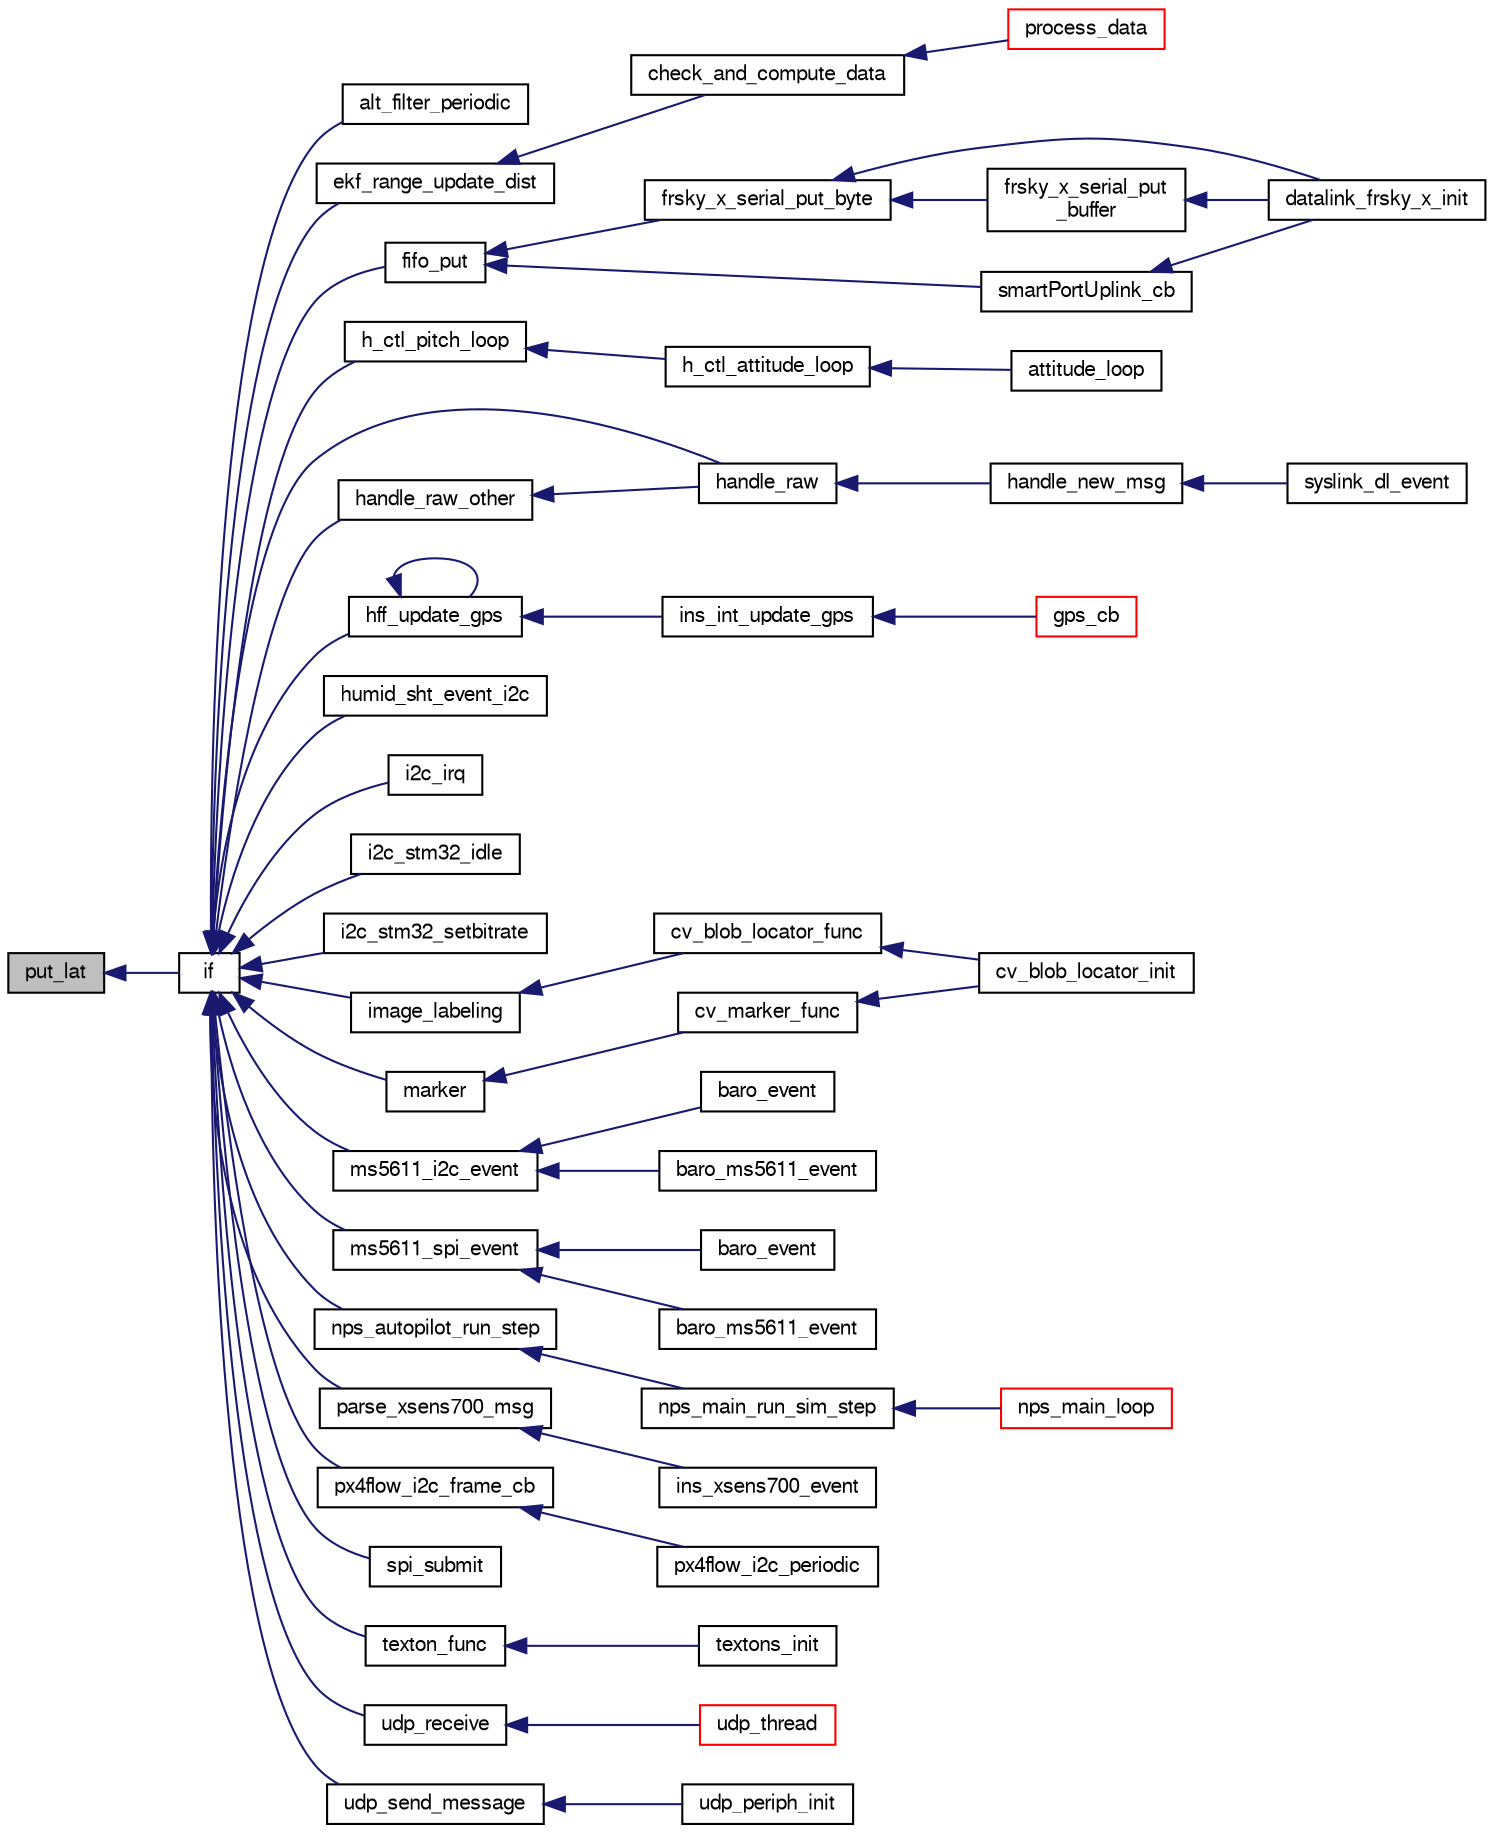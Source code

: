 digraph "put_lat"
{
  edge [fontname="FreeSans",fontsize="10",labelfontname="FreeSans",labelfontsize="10"];
  node [fontname="FreeSans",fontsize="10",shape=record];
  rankdir="LR";
  Node1 [label="put_lat",height=0.2,width=0.4,color="black", fillcolor="grey75", style="filled", fontcolor="black"];
  Node1 -> Node2 [dir="back",color="midnightblue",fontsize="10",style="solid",fontname="FreeSans"];
  Node2 [label="if",height=0.2,width=0.4,color="black", fillcolor="white", style="filled",URL="$e__identification__fr_8c.html#a92cffae21318c1d983c63f3afa2a8d87"];
  Node2 -> Node3 [dir="back",color="midnightblue",fontsize="10",style="solid",fontname="FreeSans"];
  Node3 [label="alt_filter_periodic",height=0.2,width=0.4,color="black", fillcolor="white", style="filled",URL="$alt__filter_8h.html#acb1c5bf01229d55cd2a7542a49e37ec8"];
  Node2 -> Node4 [dir="back",color="midnightblue",fontsize="10",style="solid",fontname="FreeSans"];
  Node4 [label="ekf_range_update_dist",height=0.2,width=0.4,color="black", fillcolor="white", style="filled",URL="$ekf__range_8h.html#a6778974be3a678696790a30c04315a72",tooltip="Update step based on each new distance data. "];
  Node4 -> Node5 [dir="back",color="midnightblue",fontsize="10",style="solid",fontname="FreeSans"];
  Node5 [label="check_and_compute_data",height=0.2,width=0.4,color="black", fillcolor="white", style="filled",URL="$dw1000__arduino_8c.html#a61ebb26ab28d54f27878ffeb87febfe9",tooltip="check new data and compute with the proper algorithm "];
  Node5 -> Node6 [dir="back",color="midnightblue",fontsize="10",style="solid",fontname="FreeSans"];
  Node6 [label="process_data",height=0.2,width=0.4,color="red", fillcolor="white", style="filled",URL="$dw1000__arduino_8c.html#acac53dcc1b2e1d953c1642b3b15afe4c"];
  Node2 -> Node7 [dir="back",color="midnightblue",fontsize="10",style="solid",fontname="FreeSans"];
  Node7 [label="fifo_put",height=0.2,width=0.4,color="black", fillcolor="white", style="filled",URL="$frsky__x_8c.html#ae3001fd8504f8ad30ee40a958da7bf0c"];
  Node7 -> Node8 [dir="back",color="midnightblue",fontsize="10",style="solid",fontname="FreeSans"];
  Node8 [label="frsky_x_serial_put_byte",height=0.2,width=0.4,color="black", fillcolor="white", style="filled",URL="$frsky__x_8c.html#adfc11fb9defc0b2418edb24b1fa921cf"];
  Node8 -> Node9 [dir="back",color="midnightblue",fontsize="10",style="solid",fontname="FreeSans"];
  Node9 [label="datalink_frsky_x_init",height=0.2,width=0.4,color="black", fillcolor="white", style="filled",URL="$frsky__x_8h.html#a02e506771b84a9f590d180ffc053b11a"];
  Node8 -> Node10 [dir="back",color="midnightblue",fontsize="10",style="solid",fontname="FreeSans"];
  Node10 [label="frsky_x_serial_put\l_buffer",height=0.2,width=0.4,color="black", fillcolor="white", style="filled",URL="$frsky__x_8c.html#a5dd04719fb15ba4f54c826aca5aae8ad"];
  Node10 -> Node9 [dir="back",color="midnightblue",fontsize="10",style="solid",fontname="FreeSans"];
  Node7 -> Node11 [dir="back",color="midnightblue",fontsize="10",style="solid",fontname="FreeSans"];
  Node11 [label="smartPortUplink_cb",height=0.2,width=0.4,color="black", fillcolor="white", style="filled",URL="$frsky__x_8c.html#ac745280f849c2fc887d6a00050e20aeb"];
  Node11 -> Node9 [dir="back",color="midnightblue",fontsize="10",style="solid",fontname="FreeSans"];
  Node2 -> Node12 [dir="back",color="midnightblue",fontsize="10",style="solid",fontname="FreeSans"];
  Node12 [label="h_ctl_pitch_loop",height=0.2,width=0.4,color="black", fillcolor="white", style="filled",URL="$stabilization__adaptive_8c.html#a10c9851e192217d5a4e7b6dc98e16c2d"];
  Node12 -> Node13 [dir="back",color="midnightblue",fontsize="10",style="solid",fontname="FreeSans"];
  Node13 [label="h_ctl_attitude_loop",height=0.2,width=0.4,color="black", fillcolor="white", style="filled",URL="$fixedwing_2stabilization_2stabilization__attitude_8h.html#a86f0d47644538be1345aab19c7dc3de4"];
  Node13 -> Node14 [dir="back",color="midnightblue",fontsize="10",style="solid",fontname="FreeSans"];
  Node14 [label="attitude_loop",height=0.2,width=0.4,color="black", fillcolor="white", style="filled",URL="$fixedwing_2autopilot__static_8h.html#a315546d9034361bbc6970b3792dc8b67"];
  Node2 -> Node15 [dir="back",color="midnightblue",fontsize="10",style="solid",fontname="FreeSans"];
  Node15 [label="handle_raw",height=0.2,width=0.4,color="black", fillcolor="white", style="filled",URL="$syslink__dl_8c.html#a9a5fcd9b15a63e5311c8ff49c6f95bb8",tooltip="Handle raw datalink. "];
  Node15 -> Node16 [dir="back",color="midnightblue",fontsize="10",style="solid",fontname="FreeSans"];
  Node16 [label="handle_new_msg",height=0.2,width=0.4,color="black", fillcolor="white", style="filled",URL="$syslink__dl_8c.html#a665fd9a99b5fbbbff1c98a97f1742665",tooltip="New RX message. "];
  Node16 -> Node17 [dir="back",color="midnightblue",fontsize="10",style="solid",fontname="FreeSans"];
  Node17 [label="syslink_dl_event",height=0.2,width=0.4,color="black", fillcolor="white", style="filled",URL="$syslink__dl_8h.html#a248668c76bd51845ed6a42ff3da5f1a9",tooltip="Datalink event. "];
  Node2 -> Node18 [dir="back",color="midnightblue",fontsize="10",style="solid",fontname="FreeSans"];
  Node18 [label="handle_raw_other",height=0.2,width=0.4,color="black", fillcolor="white", style="filled",URL="$syslink__dl_8c.html#aa429086c6c98ffa95fdb0381e67b1285",tooltip="Handle various raw messages. "];
  Node18 -> Node15 [dir="back",color="midnightblue",fontsize="10",style="solid",fontname="FreeSans"];
  Node2 -> Node19 [dir="back",color="midnightblue",fontsize="10",style="solid",fontname="FreeSans"];
  Node19 [label="hff_update_gps",height=0.2,width=0.4,color="black", fillcolor="white", style="filled",URL="$hf__float_8h.html#a72f310874029d3bec298c7161601a57e"];
  Node19 -> Node19 [dir="back",color="midnightblue",fontsize="10",style="solid",fontname="FreeSans"];
  Node19 -> Node20 [dir="back",color="midnightblue",fontsize="10",style="solid",fontname="FreeSans"];
  Node20 [label="ins_int_update_gps",height=0.2,width=0.4,color="black", fillcolor="white", style="filled",URL="$ins__int_8h.html#a54df8c17ccf7a20d6ca09ad0b8f45db3"];
  Node20 -> Node21 [dir="back",color="midnightblue",fontsize="10",style="solid",fontname="FreeSans"];
  Node21 [label="gps_cb",height=0.2,width=0.4,color="red", fillcolor="white", style="filled",URL="$ins__int_8c.html#a1c1656ce80fe1f1ad49fea691164dbf8"];
  Node2 -> Node22 [dir="back",color="midnightblue",fontsize="10",style="solid",fontname="FreeSans"];
  Node22 [label="humid_sht_event_i2c",height=0.2,width=0.4,color="black", fillcolor="white", style="filled",URL="$humid__sht__i2c_8h.html#a9250bbec811cdbcc7c024e084dacc33f"];
  Node2 -> Node23 [dir="back",color="midnightblue",fontsize="10",style="solid",fontname="FreeSans"];
  Node23 [label="i2c_irq",height=0.2,width=0.4,color="black", fillcolor="white", style="filled",URL="$stm32_2mcu__periph_2i2c__arch_8c.html#a9cdca4a1beda37ad7a9a7087252b6bbf"];
  Node2 -> Node24 [dir="back",color="midnightblue",fontsize="10",style="solid",fontname="FreeSans"];
  Node24 [label="i2c_stm32_idle",height=0.2,width=0.4,color="black", fillcolor="white", style="filled",URL="$stm32_2mcu__periph_2i2c__arch_8c.html#ab9e5bad12034eb78fc98e86032eb938c"];
  Node2 -> Node25 [dir="back",color="midnightblue",fontsize="10",style="solid",fontname="FreeSans"];
  Node25 [label="i2c_stm32_setbitrate",height=0.2,width=0.4,color="black", fillcolor="white", style="filled",URL="$stm32_2mcu__periph_2i2c__arch_8c.html#af6c16ded89419dcadd6d658416e9f55c"];
  Node2 -> Node26 [dir="back",color="midnightblue",fontsize="10",style="solid",fontname="FreeSans"];
  Node26 [label="image_labeling",height=0.2,width=0.4,color="black", fillcolor="white", style="filled",URL="$blob__finder_8h.html#a4394ddcfee7f3a3c1ff870b038b2883b"];
  Node26 -> Node27 [dir="back",color="midnightblue",fontsize="10",style="solid",fontname="FreeSans"];
  Node27 [label="cv_blob_locator_func",height=0.2,width=0.4,color="black", fillcolor="white", style="filled",URL="$cv__blob__locator_8c.html#a922c40d2a25e1519548f0d62094d13e0"];
  Node27 -> Node28 [dir="back",color="midnightblue",fontsize="10",style="solid",fontname="FreeSans"];
  Node28 [label="cv_blob_locator_init",height=0.2,width=0.4,color="black", fillcolor="white", style="filled",URL="$cv__blob__locator_8h.html#a03040f93fee504200fd409c45f488e4d"];
  Node2 -> Node29 [dir="back",color="midnightblue",fontsize="10",style="solid",fontname="FreeSans"];
  Node29 [label="marker",height=0.2,width=0.4,color="black", fillcolor="white", style="filled",URL="$imavmarker_8h.html#aafa443822c1c72b0735f92c4656eb669"];
  Node29 -> Node30 [dir="back",color="midnightblue",fontsize="10",style="solid",fontname="FreeSans"];
  Node30 [label="cv_marker_func",height=0.2,width=0.4,color="black", fillcolor="white", style="filled",URL="$cv__blob__locator_8c.html#a095162a58d6a269d84029f8a17a1d359"];
  Node30 -> Node28 [dir="back",color="midnightblue",fontsize="10",style="solid",fontname="FreeSans"];
  Node2 -> Node31 [dir="back",color="midnightblue",fontsize="10",style="solid",fontname="FreeSans"];
  Node31 [label="ms5611_i2c_event",height=0.2,width=0.4,color="black", fillcolor="white", style="filled",URL="$ms5611__i2c_8h.html#a14e55ee13fb38c32b8c0bb6146695ca9"];
  Node31 -> Node32 [dir="back",color="midnightblue",fontsize="10",style="solid",fontname="FreeSans"];
  Node32 [label="baro_event",height=0.2,width=0.4,color="black", fillcolor="white", style="filled",URL="$tawaki_2baro__board_8h.html#a35cf6cc4a308999840a583900a3d35ff"];
  Node31 -> Node33 [dir="back",color="midnightblue",fontsize="10",style="solid",fontname="FreeSans"];
  Node33 [label="baro_ms5611_event",height=0.2,width=0.4,color="black", fillcolor="white", style="filled",URL="$baro__ms5611__spi_8h.html#afd15b3c514cb6c7763b0db2788665185"];
  Node2 -> Node34 [dir="back",color="midnightblue",fontsize="10",style="solid",fontname="FreeSans"];
  Node34 [label="ms5611_spi_event",height=0.2,width=0.4,color="black", fillcolor="white", style="filled",URL="$ms5611__spi_8h.html#a7b23274ad291a9e686044d66f378d91d"];
  Node34 -> Node35 [dir="back",color="midnightblue",fontsize="10",style="solid",fontname="FreeSans"];
  Node35 [label="baro_event",height=0.2,width=0.4,color="black", fillcolor="white", style="filled",URL="$baro__board__ms5611__spi_8c.html#a35cf6cc4a308999840a583900a3d35ff"];
  Node34 -> Node36 [dir="back",color="midnightblue",fontsize="10",style="solid",fontname="FreeSans"];
  Node36 [label="baro_ms5611_event",height=0.2,width=0.4,color="black", fillcolor="white", style="filled",URL="$baro__ms5611__spi_8c.html#afd15b3c514cb6c7763b0db2788665185"];
  Node2 -> Node37 [dir="back",color="midnightblue",fontsize="10",style="solid",fontname="FreeSans"];
  Node37 [label="nps_autopilot_run_step",height=0.2,width=0.4,color="black", fillcolor="white", style="filled",URL="$nps__autopilot__rotorcraft_8c.html#a12870aaa609d4860004be3cec4c8cf2a"];
  Node37 -> Node38 [dir="back",color="midnightblue",fontsize="10",style="solid",fontname="FreeSans"];
  Node38 [label="nps_main_run_sim_step",height=0.2,width=0.4,color="black", fillcolor="white", style="filled",URL="$nps__main__sitl_8c.html#a9a080385e191a932860731e6f511c775"];
  Node38 -> Node39 [dir="back",color="midnightblue",fontsize="10",style="solid",fontname="FreeSans"];
  Node39 [label="nps_main_loop",height=0.2,width=0.4,color="red", fillcolor="white", style="filled",URL="$nps__main__sitl_8c.html#afa201657c19f3eac2d07487bb11a261d"];
  Node2 -> Node40 [dir="back",color="midnightblue",fontsize="10",style="solid",fontname="FreeSans"];
  Node40 [label="parse_xsens700_msg",height=0.2,width=0.4,color="black", fillcolor="white", style="filled",URL="$xsens700_8h.html#ac2454e953f536da139df3af77095c560"];
  Node40 -> Node41 [dir="back",color="midnightblue",fontsize="10",style="solid",fontname="FreeSans"];
  Node41 [label="ins_xsens700_event",height=0.2,width=0.4,color="black", fillcolor="white", style="filled",URL="$ins__xsens700_8h.html#af5b103447ab6c24b2ad38714d258b262"];
  Node2 -> Node42 [dir="back",color="midnightblue",fontsize="10",style="solid",fontname="FreeSans"];
  Node42 [label="px4flow_i2c_frame_cb",height=0.2,width=0.4,color="black", fillcolor="white", style="filled",URL="$px4flow__i2c_8c.html#ad7e1980e7d9d597a3902d1fb1bcb19b9",tooltip="Propagate optical flow information. "];
  Node42 -> Node43 [dir="back",color="midnightblue",fontsize="10",style="solid",fontname="FreeSans"];
  Node43 [label="px4flow_i2c_periodic",height=0.2,width=0.4,color="black", fillcolor="white", style="filled",URL="$px4flow__i2c_8h.html#a4d95252752186b0b1e437955c7eeea8b",tooltip="Poll px4flow for data 152 i2c frames are created per second, so the PX4FLOW can be polled at up to 15..."];
  Node2 -> Node44 [dir="back",color="midnightblue",fontsize="10",style="solid",fontname="FreeSans"];
  Node44 [label="spi_submit",height=0.2,width=0.4,color="black", fillcolor="white", style="filled",URL="$group__spi.html#ga5d383931766cb373ebad0b8bc26d439d",tooltip="Submit a spi transaction. "];
  Node2 -> Node45 [dir="back",color="midnightblue",fontsize="10",style="solid",fontname="FreeSans"];
  Node45 [label="texton_func",height=0.2,width=0.4,color="black", fillcolor="white", style="filled",URL="$textons_8c.html#a5a28ef29bd02e895d11d195fc565526f",tooltip="Main texton processing function that first either loads or learns a dictionary and then extracts the ..."];
  Node45 -> Node46 [dir="back",color="midnightblue",fontsize="10",style="solid",fontname="FreeSans"];
  Node46 [label="textons_init",height=0.2,width=0.4,color="black", fillcolor="white", style="filled",URL="$textons_8h.html#ac363e3fda520a9cc84e35d929f01d62d",tooltip="Initialize. "];
  Node2 -> Node47 [dir="back",color="midnightblue",fontsize="10",style="solid",fontname="FreeSans"];
  Node47 [label="udp_receive",height=0.2,width=0.4,color="black", fillcolor="white", style="filled",URL="$udp_8h.html#a23264d73f7cf6197c139bf6841da1ee2",tooltip="Read bytes from UDP. "];
  Node47 -> Node48 [dir="back",color="midnightblue",fontsize="10",style="solid",fontname="FreeSans"];
  Node48 [label="udp_thread",height=0.2,width=0.4,color="red", fillcolor="white", style="filled",URL="$linux_2mcu__periph_2udp__arch_8c.html#a4228ab15648ebad6b74132335c63635e",tooltip="check for new udp packets to receive or send. "];
  Node2 -> Node49 [dir="back",color="midnightblue",fontsize="10",style="solid",fontname="FreeSans"];
  Node49 [label="udp_send_message",height=0.2,width=0.4,color="black", fillcolor="white", style="filled",URL="$udp_8h.html#acd1365113847d9c844e256228443af2d",tooltip="Send a message. "];
  Node49 -> Node50 [dir="back",color="midnightblue",fontsize="10",style="solid",fontname="FreeSans"];
  Node50 [label="udp_periph_init",height=0.2,width=0.4,color="black", fillcolor="white", style="filled",URL="$udp_8h.html#a1f1d82b302692d0e1c6b01db1b03f6ea",tooltip="Initialize the UDP peripheral. "];
}
